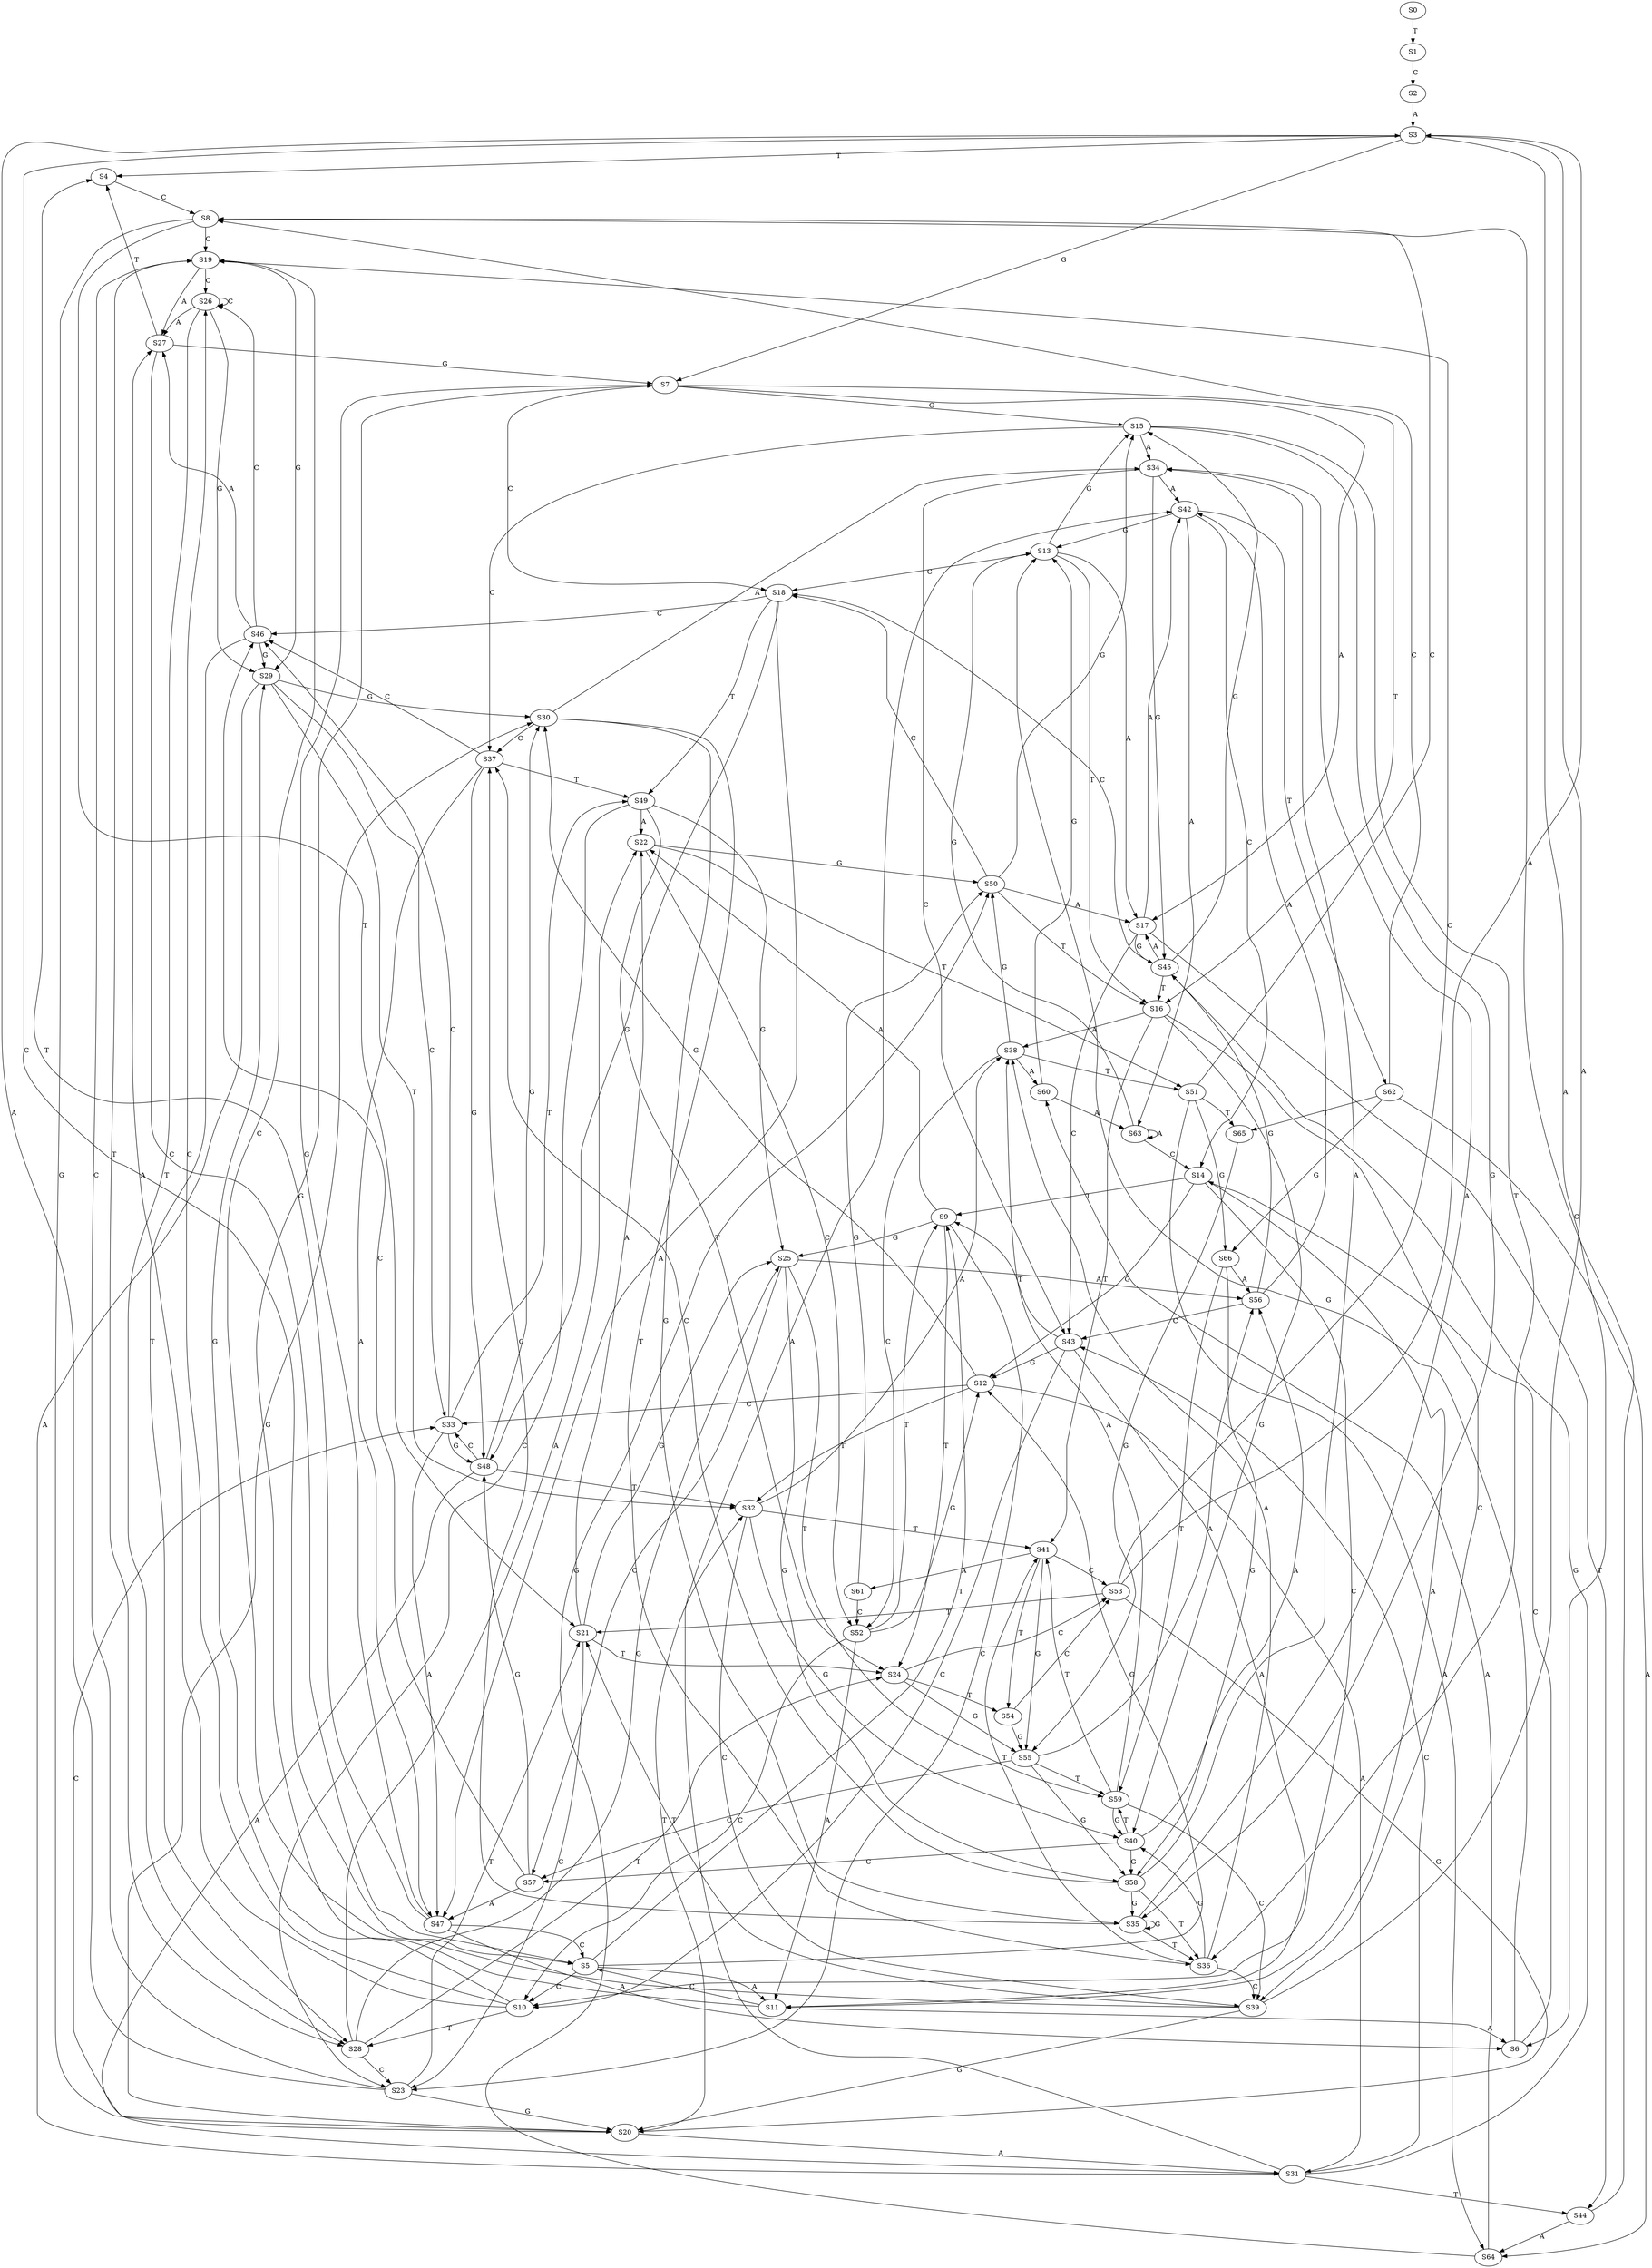 strict digraph  {
	S0 -> S1 [ label = T ];
	S1 -> S2 [ label = C ];
	S2 -> S3 [ label = A ];
	S3 -> S4 [ label = T ];
	S3 -> S5 [ label = C ];
	S3 -> S6 [ label = A ];
	S3 -> S7 [ label = G ];
	S4 -> S8 [ label = C ];
	S5 -> S9 [ label = T ];
	S5 -> S10 [ label = C ];
	S5 -> S11 [ label = A ];
	S5 -> S12 [ label = G ];
	S6 -> S13 [ label = G ];
	S6 -> S14 [ label = C ];
	S7 -> S15 [ label = G ];
	S7 -> S16 [ label = T ];
	S7 -> S17 [ label = A ];
	S7 -> S18 [ label = C ];
	S8 -> S19 [ label = C ];
	S8 -> S20 [ label = G ];
	S8 -> S21 [ label = T ];
	S9 -> S22 [ label = A ];
	S9 -> S23 [ label = C ];
	S9 -> S24 [ label = T ];
	S9 -> S25 [ label = G ];
	S10 -> S26 [ label = C ];
	S10 -> S27 [ label = A ];
	S10 -> S28 [ label = T ];
	S10 -> S29 [ label = G ];
	S11 -> S7 [ label = G ];
	S11 -> S5 [ label = C ];
	S11 -> S6 [ label = A ];
	S12 -> S30 [ label = G ];
	S12 -> S31 [ label = A ];
	S12 -> S32 [ label = T ];
	S12 -> S33 [ label = C ];
	S13 -> S16 [ label = T ];
	S13 -> S17 [ label = A ];
	S13 -> S18 [ label = C ];
	S13 -> S15 [ label = G ];
	S14 -> S11 [ label = A ];
	S14 -> S10 [ label = C ];
	S14 -> S12 [ label = G ];
	S14 -> S9 [ label = T ];
	S15 -> S34 [ label = A ];
	S15 -> S35 [ label = G ];
	S15 -> S36 [ label = T ];
	S15 -> S37 [ label = C ];
	S16 -> S38 [ label = A ];
	S16 -> S39 [ label = C ];
	S16 -> S40 [ label = G ];
	S16 -> S41 [ label = T ];
	S17 -> S42 [ label = A ];
	S17 -> S43 [ label = C ];
	S17 -> S44 [ label = T ];
	S17 -> S45 [ label = G ];
	S18 -> S46 [ label = C ];
	S18 -> S47 [ label = A ];
	S18 -> S48 [ label = G ];
	S18 -> S49 [ label = T ];
	S19 -> S26 [ label = C ];
	S19 -> S27 [ label = A ];
	S19 -> S28 [ label = T ];
	S19 -> S29 [ label = G ];
	S20 -> S30 [ label = G ];
	S20 -> S32 [ label = T ];
	S20 -> S33 [ label = C ];
	S20 -> S31 [ label = A ];
	S21 -> S25 [ label = G ];
	S21 -> S23 [ label = C ];
	S21 -> S22 [ label = A ];
	S21 -> S24 [ label = T ];
	S22 -> S50 [ label = G ];
	S22 -> S51 [ label = T ];
	S22 -> S52 [ label = C ];
	S23 -> S21 [ label = T ];
	S23 -> S20 [ label = G ];
	S23 -> S19 [ label = C ];
	S23 -> S3 [ label = A ];
	S24 -> S53 [ label = C ];
	S24 -> S54 [ label = T ];
	S24 -> S55 [ label = G ];
	S25 -> S56 [ label = A ];
	S25 -> S57 [ label = C ];
	S25 -> S58 [ label = G ];
	S25 -> S59 [ label = T ];
	S26 -> S29 [ label = G ];
	S26 -> S26 [ label = C ];
	S26 -> S27 [ label = A ];
	S26 -> S28 [ label = T ];
	S27 -> S7 [ label = G ];
	S27 -> S4 [ label = T ];
	S27 -> S5 [ label = C ];
	S28 -> S25 [ label = G ];
	S28 -> S23 [ label = C ];
	S28 -> S24 [ label = T ];
	S28 -> S22 [ label = A ];
	S29 -> S31 [ label = A ];
	S29 -> S30 [ label = G ];
	S29 -> S32 [ label = T ];
	S29 -> S33 [ label = C ];
	S30 -> S34 [ label = A ];
	S30 -> S35 [ label = G ];
	S30 -> S37 [ label = C ];
	S30 -> S36 [ label = T ];
	S31 -> S42 [ label = A ];
	S31 -> S43 [ label = C ];
	S31 -> S45 [ label = G ];
	S31 -> S44 [ label = T ];
	S32 -> S39 [ label = C ];
	S32 -> S38 [ label = A ];
	S32 -> S40 [ label = G ];
	S32 -> S41 [ label = T ];
	S33 -> S48 [ label = G ];
	S33 -> S49 [ label = T ];
	S33 -> S46 [ label = C ];
	S33 -> S47 [ label = A ];
	S34 -> S42 [ label = A ];
	S34 -> S45 [ label = G ];
	S34 -> S43 [ label = C ];
	S35 -> S36 [ label = T ];
	S35 -> S37 [ label = C ];
	S35 -> S35 [ label = G ];
	S35 -> S34 [ label = A ];
	S36 -> S38 [ label = A ];
	S36 -> S39 [ label = C ];
	S36 -> S40 [ label = G ];
	S36 -> S41 [ label = T ];
	S37 -> S49 [ label = T ];
	S37 -> S46 [ label = C ];
	S37 -> S47 [ label = A ];
	S37 -> S48 [ label = G ];
	S38 -> S51 [ label = T ];
	S38 -> S50 [ label = G ];
	S38 -> S60 [ label = A ];
	S38 -> S52 [ label = C ];
	S39 -> S21 [ label = T ];
	S39 -> S20 [ label = G ];
	S39 -> S3 [ label = A ];
	S39 -> S19 [ label = C ];
	S40 -> S59 [ label = T ];
	S40 -> S58 [ label = G ];
	S40 -> S56 [ label = A ];
	S40 -> S57 [ label = C ];
	S41 -> S53 [ label = C ];
	S41 -> S55 [ label = G ];
	S41 -> S61 [ label = A ];
	S41 -> S54 [ label = T ];
	S42 -> S62 [ label = T ];
	S42 -> S14 [ label = C ];
	S42 -> S63 [ label = A ];
	S42 -> S13 [ label = G ];
	S43 -> S9 [ label = T ];
	S43 -> S12 [ label = G ];
	S43 -> S10 [ label = C ];
	S43 -> S11 [ label = A ];
	S44 -> S64 [ label = A ];
	S44 -> S8 [ label = C ];
	S45 -> S16 [ label = T ];
	S45 -> S15 [ label = G ];
	S45 -> S17 [ label = A ];
	S45 -> S18 [ label = C ];
	S46 -> S29 [ label = G ];
	S46 -> S27 [ label = A ];
	S46 -> S28 [ label = T ];
	S46 -> S26 [ label = C ];
	S47 -> S7 [ label = G ];
	S47 -> S5 [ label = C ];
	S47 -> S6 [ label = A ];
	S47 -> S4 [ label = T ];
	S48 -> S30 [ label = G ];
	S48 -> S31 [ label = A ];
	S48 -> S32 [ label = T ];
	S48 -> S33 [ label = C ];
	S49 -> S22 [ label = A ];
	S49 -> S23 [ label = C ];
	S49 -> S24 [ label = T ];
	S49 -> S25 [ label = G ];
	S50 -> S16 [ label = T ];
	S50 -> S17 [ label = A ];
	S50 -> S18 [ label = C ];
	S50 -> S15 [ label = G ];
	S51 -> S8 [ label = C ];
	S51 -> S64 [ label = A ];
	S51 -> S65 [ label = T ];
	S51 -> S66 [ label = G ];
	S52 -> S12 [ label = G ];
	S52 -> S9 [ label = T ];
	S52 -> S10 [ label = C ];
	S52 -> S11 [ label = A ];
	S53 -> S3 [ label = A ];
	S53 -> S19 [ label = C ];
	S53 -> S20 [ label = G ];
	S53 -> S21 [ label = T ];
	S54 -> S55 [ label = G ];
	S54 -> S53 [ label = C ];
	S55 -> S58 [ label = G ];
	S55 -> S57 [ label = C ];
	S55 -> S59 [ label = T ];
	S55 -> S56 [ label = A ];
	S56 -> S45 [ label = G ];
	S56 -> S43 [ label = C ];
	S56 -> S42 [ label = A ];
	S57 -> S46 [ label = C ];
	S57 -> S48 [ label = G ];
	S57 -> S47 [ label = A ];
	S58 -> S35 [ label = G ];
	S58 -> S37 [ label = C ];
	S58 -> S34 [ label = A ];
	S58 -> S36 [ label = T ];
	S59 -> S39 [ label = C ];
	S59 -> S41 [ label = T ];
	S59 -> S40 [ label = G ];
	S59 -> S38 [ label = A ];
	S60 -> S13 [ label = G ];
	S60 -> S63 [ label = A ];
	S61 -> S52 [ label = C ];
	S61 -> S50 [ label = G ];
	S62 -> S64 [ label = A ];
	S62 -> S8 [ label = C ];
	S62 -> S66 [ label = G ];
	S62 -> S65 [ label = T ];
	S63 -> S13 [ label = G ];
	S63 -> S14 [ label = C ];
	S63 -> S63 [ label = A ];
	S64 -> S50 [ label = G ];
	S64 -> S60 [ label = A ];
	S65 -> S55 [ label = G ];
	S66 -> S58 [ label = G ];
	S66 -> S56 [ label = A ];
	S66 -> S59 [ label = T ];
}
